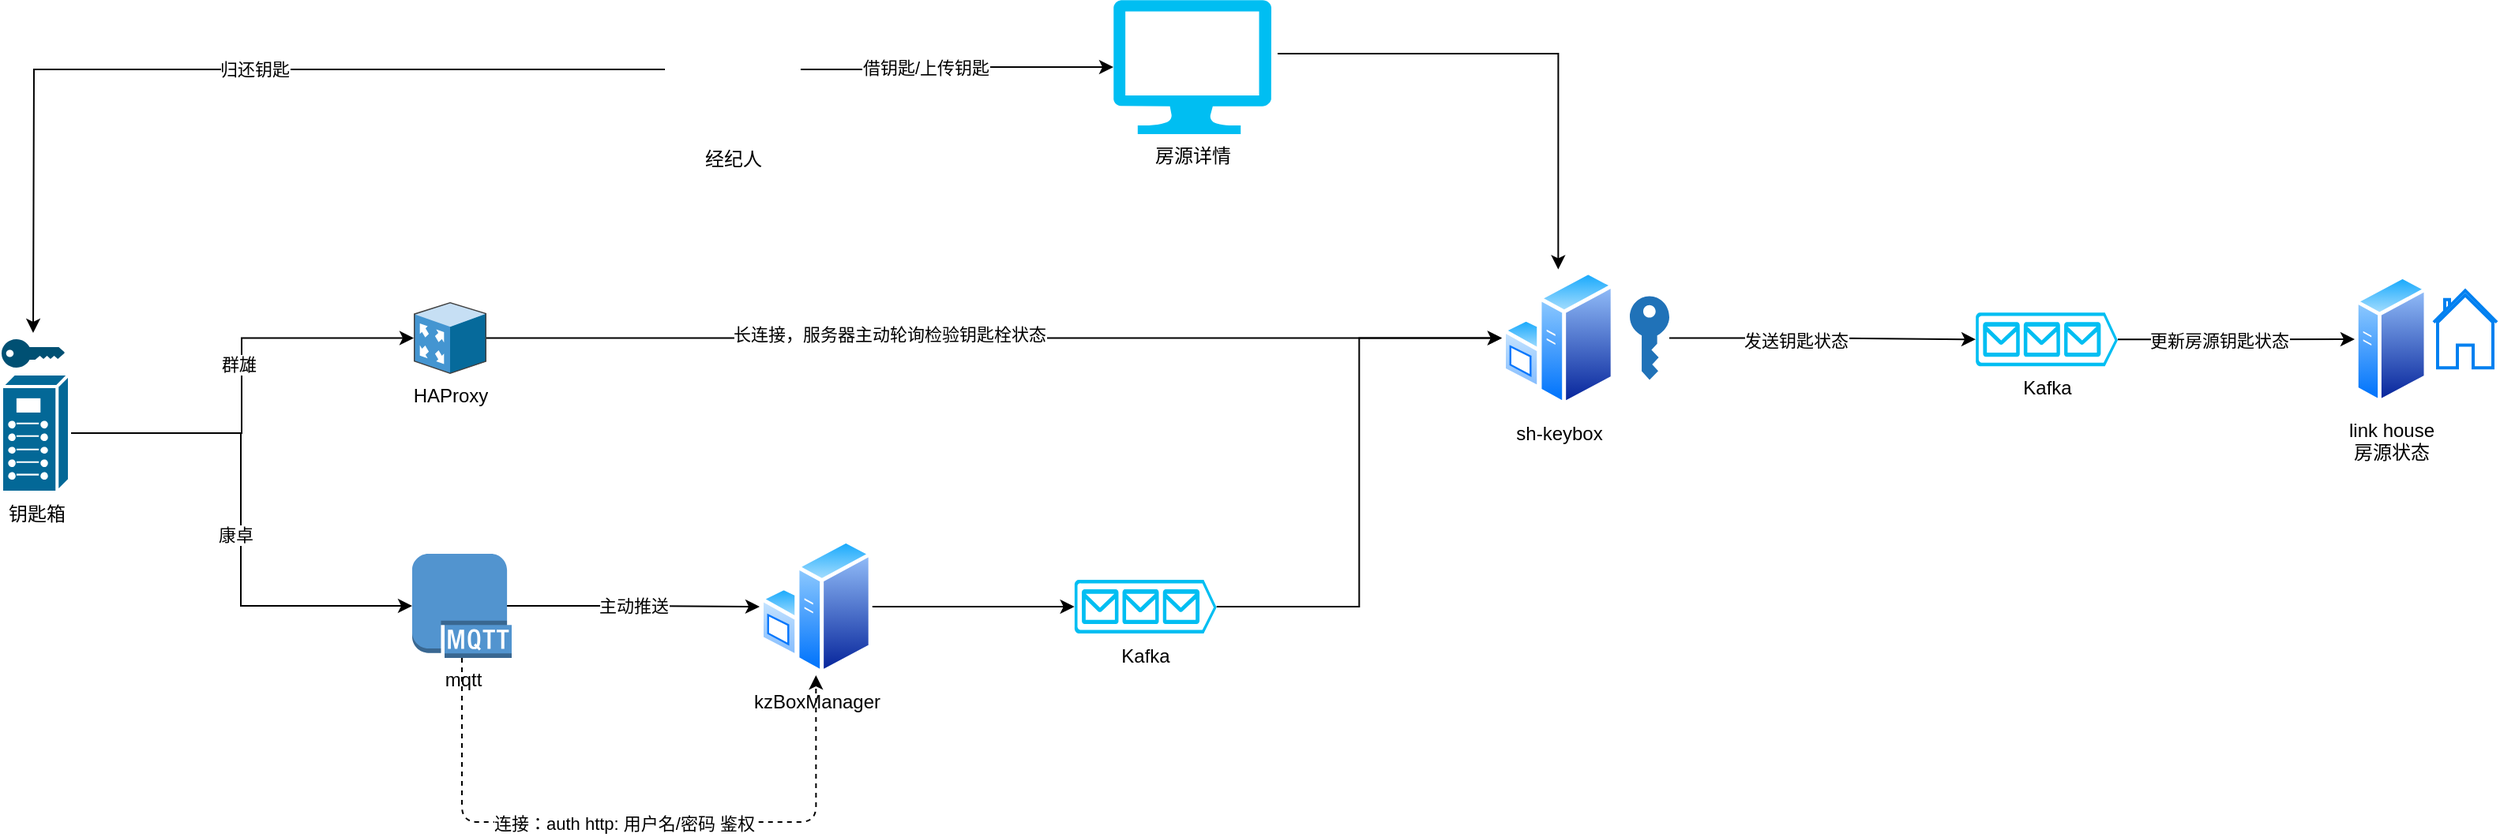 <mxfile version="14.8.6" type="github">
  <diagram id="VkfFLyqZ4GP6FN8Gsy9p" name="第 1 页">
    <mxGraphModel dx="1743" dy="601" grid="0" gridSize="10" guides="1" tooltips="1" connect="1" arrows="1" fold="1" page="0" pageScale="1" pageWidth="827" pageHeight="1169" math="0" shadow="0">
      <root>
        <mxCell id="0" />
        <mxCell id="1" parent="0" />
        <mxCell id="Gd7f1BIweciEpXIwEWnX-7" style="edgeStyle=orthogonalEdgeStyle;rounded=0;orthogonalLoop=1;jettySize=auto;html=1;exitX=1;exitY=0.5;exitDx=0;exitDy=0;exitPerimeter=0;" edge="1" parent="1" source="Gd7f1BIweciEpXIwEWnX-12" target="Gd7f1BIweciEpXIwEWnX-6">
          <mxGeometry relative="1" as="geometry" />
        </mxCell>
        <mxCell id="Gd7f1BIweciEpXIwEWnX-25" value="群雄" style="edgeLabel;html=1;align=center;verticalAlign=middle;resizable=0;points=[];" vertex="1" connectable="0" parent="Gd7f1BIweciEpXIwEWnX-7">
          <mxGeometry x="0.096" y="2" relative="1" as="geometry">
            <mxPoint as="offset" />
          </mxGeometry>
        </mxCell>
        <mxCell id="Gd7f1BIweciEpXIwEWnX-11" style="edgeStyle=orthogonalEdgeStyle;rounded=0;orthogonalLoop=1;jettySize=auto;html=1;entryX=0;entryY=0.5;entryDx=0;entryDy=0;entryPerimeter=0;" edge="1" parent="1" source="Gd7f1BIweciEpXIwEWnX-12" target="Gd7f1BIweciEpXIwEWnX-9">
          <mxGeometry relative="1" as="geometry" />
        </mxCell>
        <mxCell id="Gd7f1BIweciEpXIwEWnX-24" value="康卓" style="edgeLabel;html=1;align=center;verticalAlign=middle;resizable=0;points=[];" vertex="1" connectable="0" parent="Gd7f1BIweciEpXIwEWnX-11">
          <mxGeometry x="0.06" y="-4" relative="1" as="geometry">
            <mxPoint as="offset" />
          </mxGeometry>
        </mxCell>
        <mxCell id="Gd7f1BIweciEpXIwEWnX-1" value="房源详情" style="verticalLabelPosition=bottom;html=1;verticalAlign=top;align=center;strokeColor=none;fillColor=#00BEF2;shape=mxgraph.azure.computer;pointerEvents=1;" vertex="1" parent="1">
          <mxGeometry x="834" y="109" width="100" height="85" as="geometry" />
        </mxCell>
        <mxCell id="Gd7f1BIweciEpXIwEWnX-43" style="edgeStyle=orthogonalEdgeStyle;rounded=0;orthogonalLoop=1;jettySize=auto;html=1;entryX=0.5;entryY=0;entryDx=0;entryDy=0;exitX=1.04;exitY=0.4;exitDx=0;exitDy=0;exitPerimeter=0;" edge="1" parent="1" source="Gd7f1BIweciEpXIwEWnX-1" target="Gd7f1BIweciEpXIwEWnX-4">
          <mxGeometry relative="1" as="geometry">
            <mxPoint x="1120" y="380" as="targetPoint" />
          </mxGeometry>
        </mxCell>
        <mxCell id="Gd7f1BIweciEpXIwEWnX-3" value="" style="shape=image;html=1;verticalAlign=top;verticalLabelPosition=bottom;labelBackgroundColor=#ffffff;imageAspect=0;aspect=fixed;image=https://cdn1.iconfinder.com/data/icons/google_jfk_icons_by_carlosjj/128/chrome.png" vertex="1" parent="1">
          <mxGeometry x="854" y="113" width="60" height="60" as="geometry" />
        </mxCell>
        <mxCell id="Gd7f1BIweciEpXIwEWnX-4" value="sh-keybox" style="aspect=fixed;perimeter=ellipsePerimeter;html=1;align=center;shadow=0;dashed=0;spacingTop=3;image;image=img/lib/active_directory/windows_server.svg;" vertex="1" parent="1">
          <mxGeometry x="1080" y="279.75" width="71.34" height="87" as="geometry" />
        </mxCell>
        <mxCell id="Gd7f1BIweciEpXIwEWnX-31" style="edgeStyle=orthogonalEdgeStyle;rounded=0;orthogonalLoop=1;jettySize=auto;html=1;entryX=0;entryY=0.5;entryDx=0;entryDy=0;entryPerimeter=0;" edge="1" parent="1" source="Gd7f1BIweciEpXIwEWnX-5" target="Gd7f1BIweciEpXIwEWnX-30">
          <mxGeometry relative="1" as="geometry">
            <mxPoint x="1370" y="324" as="targetPoint" />
          </mxGeometry>
        </mxCell>
        <mxCell id="Gd7f1BIweciEpXIwEWnX-33" value="发送钥匙状态" style="edgeLabel;html=1;align=center;verticalAlign=middle;resizable=0;points=[];" vertex="1" connectable="0" parent="Gd7f1BIweciEpXIwEWnX-31">
          <mxGeometry x="-0.182" y="-1" relative="1" as="geometry">
            <mxPoint as="offset" />
          </mxGeometry>
        </mxCell>
        <mxCell id="Gd7f1BIweciEpXIwEWnX-5" value="" style="pointerEvents=1;shadow=0;dashed=0;html=1;strokeColor=none;labelPosition=center;verticalLabelPosition=bottom;verticalAlign=top;outlineConnect=0;align=center;shape=mxgraph.office.security.key_permissions;fillColor=#2072B8;" vertex="1" parent="1">
          <mxGeometry x="1161" y="296.75" width="25" height="53" as="geometry" />
        </mxCell>
        <mxCell id="Gd7f1BIweciEpXIwEWnX-16" style="edgeStyle=orthogonalEdgeStyle;rounded=0;orthogonalLoop=1;jettySize=auto;html=1;entryX=0;entryY=0.5;entryDx=0;entryDy=0;" edge="1" parent="1" source="Gd7f1BIweciEpXIwEWnX-6" target="Gd7f1BIweciEpXIwEWnX-4">
          <mxGeometry relative="1" as="geometry" />
        </mxCell>
        <mxCell id="Gd7f1BIweciEpXIwEWnX-26" value="长连接，服务器主动轮询检验钥匙栓状态" style="edgeLabel;html=1;align=center;verticalAlign=middle;resizable=0;points=[];" vertex="1" connectable="0" parent="Gd7f1BIweciEpXIwEWnX-16">
          <mxGeometry x="-0.208" y="3" relative="1" as="geometry">
            <mxPoint as="offset" />
          </mxGeometry>
        </mxCell>
        <mxCell id="Gd7f1BIweciEpXIwEWnX-6" value="HAProxy" style="shadow=0;dashed=0;html=1;labelPosition=center;verticalLabelPosition=bottom;verticalAlign=top;align=center;outlineConnect=0;shape=mxgraph.veeam.3d.proxy_appliance;" vertex="1" parent="1">
          <mxGeometry x="391" y="300.5" width="46" height="45.5" as="geometry" />
        </mxCell>
        <mxCell id="Gd7f1BIweciEpXIwEWnX-14" value="主动推送" style="edgeStyle=orthogonalEdgeStyle;rounded=0;orthogonalLoop=1;jettySize=auto;html=1;exitX=0.95;exitY=0.5;exitDx=0;exitDy=0;exitPerimeter=0;" edge="1" parent="1" source="Gd7f1BIweciEpXIwEWnX-9" target="Gd7f1BIweciEpXIwEWnX-13">
          <mxGeometry relative="1" as="geometry" />
        </mxCell>
        <mxCell id="Gd7f1BIweciEpXIwEWnX-9" value="mqtt" style="outlineConnect=0;dashed=0;verticalLabelPosition=bottom;verticalAlign=top;align=center;html=1;shape=mxgraph.aws3.mqtt_protocol;fillColor=#5294CF;gradientColor=none;" vertex="1" parent="1">
          <mxGeometry x="390" y="460" width="63" height="66" as="geometry" />
        </mxCell>
        <mxCell id="Gd7f1BIweciEpXIwEWnX-12" value="钥匙箱" style="shape=mxgraph.cisco.misc.breakout_box;html=1;pointerEvents=1;dashed=0;fillColor=#036897;strokeColor=#ffffff;strokeWidth=2;verticalLabelPosition=bottom;verticalAlign=top;align=center;outlineConnect=0;" vertex="1" parent="1">
          <mxGeometry x="130" y="346" width="43" height="75" as="geometry" />
        </mxCell>
        <mxCell id="Gd7f1BIweciEpXIwEWnX-21" style="edgeStyle=orthogonalEdgeStyle;rounded=0;orthogonalLoop=1;jettySize=auto;html=1;entryX=0;entryY=0.5;entryDx=0;entryDy=0;entryPerimeter=0;" edge="1" parent="1" source="Gd7f1BIweciEpXIwEWnX-13" target="Gd7f1BIweciEpXIwEWnX-19">
          <mxGeometry relative="1" as="geometry" />
        </mxCell>
        <mxCell id="Gd7f1BIweciEpXIwEWnX-13" value="kzBoxManager" style="aspect=fixed;perimeter=ellipsePerimeter;html=1;align=center;shadow=0;dashed=0;spacingTop=3;image;image=img/lib/active_directory/windows_server.svg;" vertex="1" parent="1">
          <mxGeometry x="610" y="450" width="71.34" height="87" as="geometry" />
        </mxCell>
        <mxCell id="Gd7f1BIweciEpXIwEWnX-22" style="edgeStyle=orthogonalEdgeStyle;rounded=0;orthogonalLoop=1;jettySize=auto;html=1;entryX=0;entryY=0.5;entryDx=0;entryDy=0;" edge="1" parent="1" source="Gd7f1BIweciEpXIwEWnX-19" target="Gd7f1BIweciEpXIwEWnX-4">
          <mxGeometry relative="1" as="geometry" />
        </mxCell>
        <mxCell id="Gd7f1BIweciEpXIwEWnX-19" value="Kafka" style="verticalLabelPosition=bottom;html=1;verticalAlign=top;align=center;strokeColor=none;fillColor=#00BEF2;shape=mxgraph.azure.queue_generic;pointerEvents=1;" vertex="1" parent="1">
          <mxGeometry x="809.34" y="476.5" width="90" height="34" as="geometry" />
        </mxCell>
        <mxCell id="Gd7f1BIweciEpXIwEWnX-23" value="" style="points=[[0,0.5,0],[0.24,0,0],[0.5,0.28,0],[0.995,0.475,0],[0.5,0.72,0],[0.24,1,0]];verticalLabelPosition=bottom;html=1;verticalAlign=top;aspect=fixed;align=center;pointerEvents=1;shape=mxgraph.cisco19.key;fillColor=#005073;strokeColor=none;" vertex="1" parent="1">
          <mxGeometry x="130" y="324" width="40" height="18" as="geometry" />
        </mxCell>
        <mxCell id="Gd7f1BIweciEpXIwEWnX-28" value="" style="html=1;verticalLabelPosition=bottom;align=center;labelBackgroundColor=#ffffff;verticalAlign=top;strokeWidth=2;strokeColor=#0080F0;shadow=0;dashed=0;shape=mxgraph.ios7.icons.home;" vertex="1" parent="1">
          <mxGeometry x="1670" y="293.12" width="40" height="49" as="geometry" />
        </mxCell>
        <mxCell id="Gd7f1BIweciEpXIwEWnX-29" value="link house&lt;br&gt;房源状态&lt;br&gt;" style="aspect=fixed;perimeter=ellipsePerimeter;html=1;align=center;shadow=0;dashed=0;spacingTop=3;image;image=img/lib/active_directory/generic_server.svg;" vertex="1" parent="1">
          <mxGeometry x="1620" y="282.75" width="46.13" height="82.37" as="geometry" />
        </mxCell>
        <mxCell id="Gd7f1BIweciEpXIwEWnX-32" style="edgeStyle=orthogonalEdgeStyle;rounded=0;orthogonalLoop=1;jettySize=auto;html=1;" edge="1" parent="1" source="Gd7f1BIweciEpXIwEWnX-30" target="Gd7f1BIweciEpXIwEWnX-29">
          <mxGeometry relative="1" as="geometry" />
        </mxCell>
        <mxCell id="Gd7f1BIweciEpXIwEWnX-34" value="更新房源钥匙状态" style="edgeLabel;html=1;align=center;verticalAlign=middle;resizable=0;points=[];" vertex="1" connectable="0" parent="Gd7f1BIweciEpXIwEWnX-32">
          <mxGeometry x="-0.152" y="-1" relative="1" as="geometry">
            <mxPoint as="offset" />
          </mxGeometry>
        </mxCell>
        <mxCell id="Gd7f1BIweciEpXIwEWnX-30" value="Kafka" style="verticalLabelPosition=bottom;html=1;verticalAlign=top;align=center;strokeColor=none;fillColor=#00BEF2;shape=mxgraph.azure.queue_generic;pointerEvents=1;" vertex="1" parent="1">
          <mxGeometry x="1380" y="307.12" width="90" height="34" as="geometry" />
        </mxCell>
        <mxCell id="Gd7f1BIweciEpXIwEWnX-37" value="" style="endArrow=classic;html=1;exitX=0.5;exitY=1;exitDx=0;exitDy=0;exitPerimeter=0;entryX=0.5;entryY=1;entryDx=0;entryDy=0;edgeStyle=orthogonalEdgeStyle;dashed=1;" edge="1" parent="1" source="Gd7f1BIweciEpXIwEWnX-9" target="Gd7f1BIweciEpXIwEWnX-13">
          <mxGeometry width="50" height="50" relative="1" as="geometry">
            <mxPoint x="670" y="640" as="sourcePoint" />
            <mxPoint x="720" y="590" as="targetPoint" />
            <Array as="points">
              <mxPoint x="422" y="630" />
              <mxPoint x="646" y="630" />
            </Array>
          </mxGeometry>
        </mxCell>
        <mxCell id="Gd7f1BIweciEpXIwEWnX-39" value="连接：auth http: 用户名/密码 鉴权" style="edgeLabel;html=1;align=center;verticalAlign=middle;resizable=0;points=[];" vertex="1" connectable="0" parent="Gd7f1BIweciEpXIwEWnX-37">
          <mxGeometry x="-0.023" y="-1" relative="1" as="geometry">
            <mxPoint as="offset" />
          </mxGeometry>
        </mxCell>
        <mxCell id="Gd7f1BIweciEpXIwEWnX-42" style="edgeStyle=orthogonalEdgeStyle;rounded=0;orthogonalLoop=1;jettySize=auto;html=1;entryX=0;entryY=0.5;entryDx=0;entryDy=0;entryPerimeter=0;" edge="1" parent="1" source="Gd7f1BIweciEpXIwEWnX-40" target="Gd7f1BIweciEpXIwEWnX-1">
          <mxGeometry relative="1" as="geometry">
            <mxPoint x="870" y="183" as="targetPoint" />
          </mxGeometry>
        </mxCell>
        <mxCell id="Gd7f1BIweciEpXIwEWnX-44" value="借钥匙/上传钥匙" style="edgeLabel;html=1;align=center;verticalAlign=middle;resizable=0;points=[];" vertex="1" connectable="0" parent="Gd7f1BIweciEpXIwEWnX-42">
          <mxGeometry x="-0.204" y="1" relative="1" as="geometry">
            <mxPoint x="-1" as="offset" />
          </mxGeometry>
        </mxCell>
        <mxCell id="Gd7f1BIweciEpXIwEWnX-45" style="edgeStyle=orthogonalEdgeStyle;rounded=0;orthogonalLoop=1;jettySize=auto;html=1;" edge="1" parent="1" source="Gd7f1BIweciEpXIwEWnX-40">
          <mxGeometry relative="1" as="geometry">
            <mxPoint x="150" y="320" as="targetPoint" />
          </mxGeometry>
        </mxCell>
        <mxCell id="Gd7f1BIweciEpXIwEWnX-46" value="归还钥匙" style="edgeLabel;html=1;align=center;verticalAlign=middle;resizable=0;points=[];" vertex="1" connectable="0" parent="Gd7f1BIweciEpXIwEWnX-45">
          <mxGeometry x="-0.081" relative="1" as="geometry">
            <mxPoint as="offset" />
          </mxGeometry>
        </mxCell>
        <mxCell id="Gd7f1BIweciEpXIwEWnX-40" value="经纪人" style="shape=image;html=1;verticalAlign=top;verticalLabelPosition=bottom;labelBackgroundColor=#ffffff;imageAspect=0;aspect=fixed;image=https://cdn2.iconfinder.com/data/icons/property-agent-real-estate/237/property-agent-002-128.png" vertex="1" parent="1">
          <mxGeometry x="550" y="110" width="86" height="86" as="geometry" />
        </mxCell>
      </root>
    </mxGraphModel>
  </diagram>
</mxfile>

